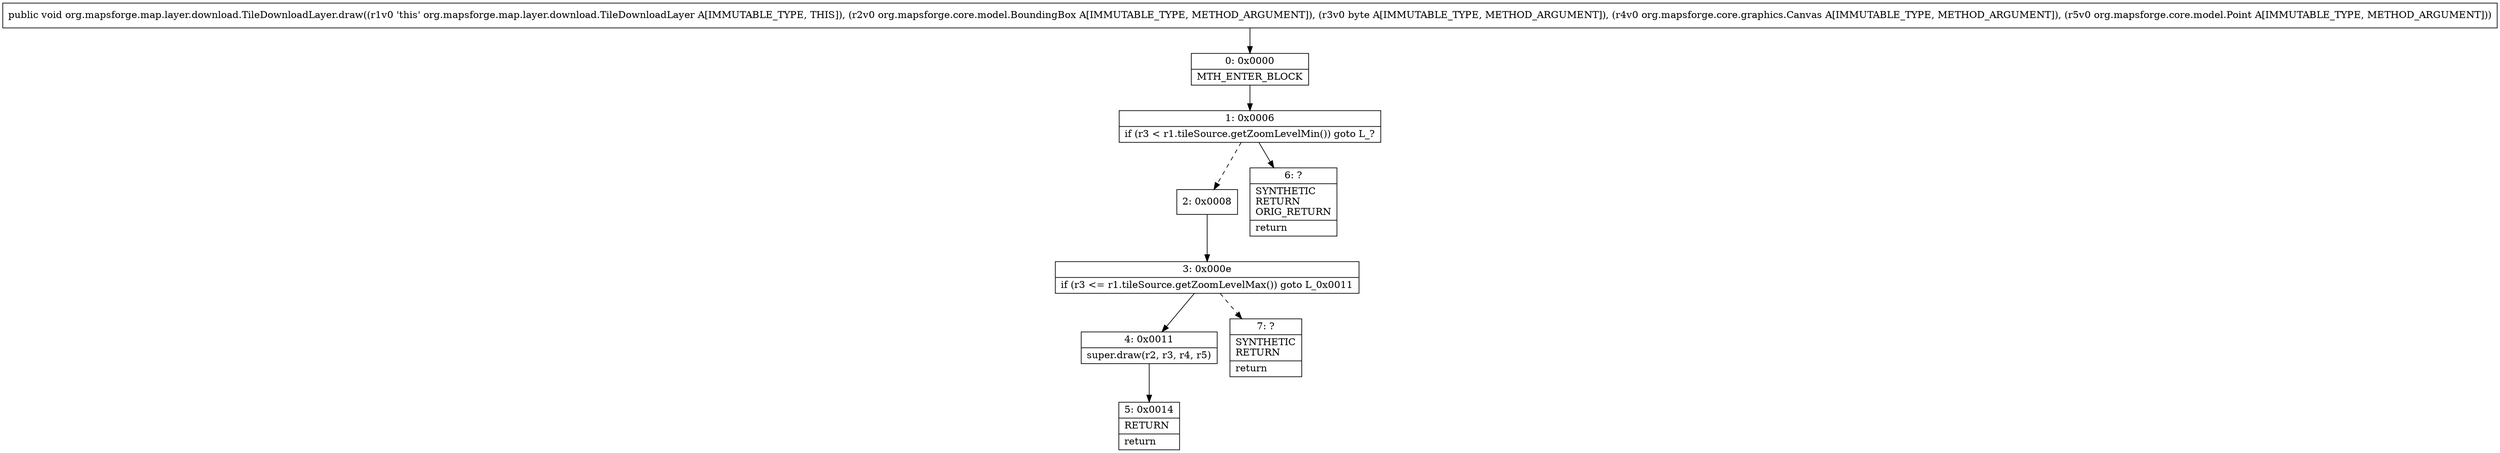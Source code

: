 digraph "CFG fororg.mapsforge.map.layer.download.TileDownloadLayer.draw(Lorg\/mapsforge\/core\/model\/BoundingBox;BLorg\/mapsforge\/core\/graphics\/Canvas;Lorg\/mapsforge\/core\/model\/Point;)V" {
Node_0 [shape=record,label="{0\:\ 0x0000|MTH_ENTER_BLOCK\l}"];
Node_1 [shape=record,label="{1\:\ 0x0006|if (r3 \< r1.tileSource.getZoomLevelMin()) goto L_?\l}"];
Node_2 [shape=record,label="{2\:\ 0x0008}"];
Node_3 [shape=record,label="{3\:\ 0x000e|if (r3 \<= r1.tileSource.getZoomLevelMax()) goto L_0x0011\l}"];
Node_4 [shape=record,label="{4\:\ 0x0011|super.draw(r2, r3, r4, r5)\l}"];
Node_5 [shape=record,label="{5\:\ 0x0014|RETURN\l|return\l}"];
Node_6 [shape=record,label="{6\:\ ?|SYNTHETIC\lRETURN\lORIG_RETURN\l|return\l}"];
Node_7 [shape=record,label="{7\:\ ?|SYNTHETIC\lRETURN\l|return\l}"];
MethodNode[shape=record,label="{public void org.mapsforge.map.layer.download.TileDownloadLayer.draw((r1v0 'this' org.mapsforge.map.layer.download.TileDownloadLayer A[IMMUTABLE_TYPE, THIS]), (r2v0 org.mapsforge.core.model.BoundingBox A[IMMUTABLE_TYPE, METHOD_ARGUMENT]), (r3v0 byte A[IMMUTABLE_TYPE, METHOD_ARGUMENT]), (r4v0 org.mapsforge.core.graphics.Canvas A[IMMUTABLE_TYPE, METHOD_ARGUMENT]), (r5v0 org.mapsforge.core.model.Point A[IMMUTABLE_TYPE, METHOD_ARGUMENT])) }"];
MethodNode -> Node_0;
Node_0 -> Node_1;
Node_1 -> Node_2[style=dashed];
Node_1 -> Node_6;
Node_2 -> Node_3;
Node_3 -> Node_4;
Node_3 -> Node_7[style=dashed];
Node_4 -> Node_5;
}

